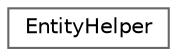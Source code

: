 digraph "Graphical Class Hierarchy"
{
 // LATEX_PDF_SIZE
  bgcolor="transparent";
  edge [fontname=Helvetica,fontsize=10,labelfontname=Helvetica,labelfontsize=10];
  node [fontname=Helvetica,fontsize=10,shape=box,height=0.2,width=0.4];
  rankdir="LR";
  Node0 [label="EntityHelper",height=0.2,width=0.4,color="grey40", fillcolor="white", style="filled",URL="$d5/dab/struct_entity_helper.html",tooltip=" "];
}
